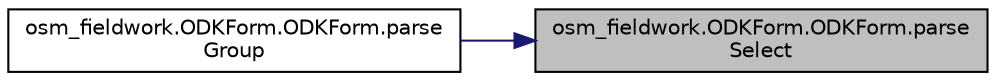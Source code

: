 digraph "osm_fieldwork.ODKForm.ODKForm.parseSelect"
{
 // LATEX_PDF_SIZE
  edge [fontname="Helvetica",fontsize="10",labelfontname="Helvetica",labelfontsize="10"];
  node [fontname="Helvetica",fontsize="10",shape=record];
  rankdir="RL";
  Node1 [label="osm_fieldwork.ODKForm.ODKForm.parse\lSelect",height=0.2,width=0.4,color="black", fillcolor="grey75", style="filled", fontcolor="black",tooltip=" "];
  Node1 -> Node2 [dir="back",color="midnightblue",fontsize="10",style="solid",fontname="Helvetica"];
  Node2 [label="osm_fieldwork.ODKForm.ODKForm.parse\lGroup",height=0.2,width=0.4,color="black", fillcolor="white", style="filled",URL="$classosm__fieldwork_1_1ODKForm_1_1ODKForm.html#a57750d2c3ab11f1552a73bdacdf26081",tooltip=" "];
}
